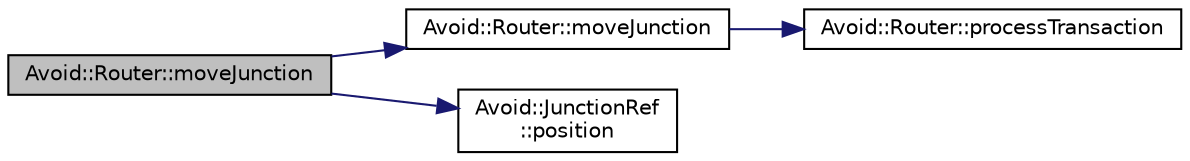digraph "Avoid::Router::moveJunction"
{
  edge [fontname="Helvetica",fontsize="10",labelfontname="Helvetica",labelfontsize="10"];
  node [fontname="Helvetica",fontsize="10",shape=record];
  rankdir="LR";
  Node1 [label="Avoid::Router::moveJunction",height=0.2,width=0.4,color="black", fillcolor="grey75", style="filled" fontcolor="black"];
  Node1 -> Node2 [color="midnightblue",fontsize="10",style="solid",fontname="Helvetica"];
  Node2 [label="Avoid::Router::moveJunction",height=0.2,width=0.4,color="black", fillcolor="white", style="filled",URL="$classAvoid_1_1Router.html#a08021cac275575c7795e2005e5eadb9a",tooltip="Move an existing junction within the router scene."];
  Node2 -> Node3 [color="midnightblue",fontsize="10",style="solid",fontname="Helvetica"];
  Node3 [label="Avoid::Router::processTransaction",height=0.2,width=0.4,color="black", fillcolor="white", style="filled",URL="$classAvoid_1_1Router.html#ac4497126d8d4c76a122af565260941fc",tooltip="Finishes the current transaction and processes all the queued object changes efficiently."];
  Node1 -> Node4 [color="midnightblue",fontsize="10",style="solid",fontname="Helvetica"];
  Node4 [label="Avoid::JunctionRef\l::position",height=0.2,width=0.4,color="black", fillcolor="white", style="filled",URL="$classAvoid_1_1JunctionRef.html#afaceb9ae01d3283636b188160fb1409b",tooltip="Returns the position of this junction."];
}
